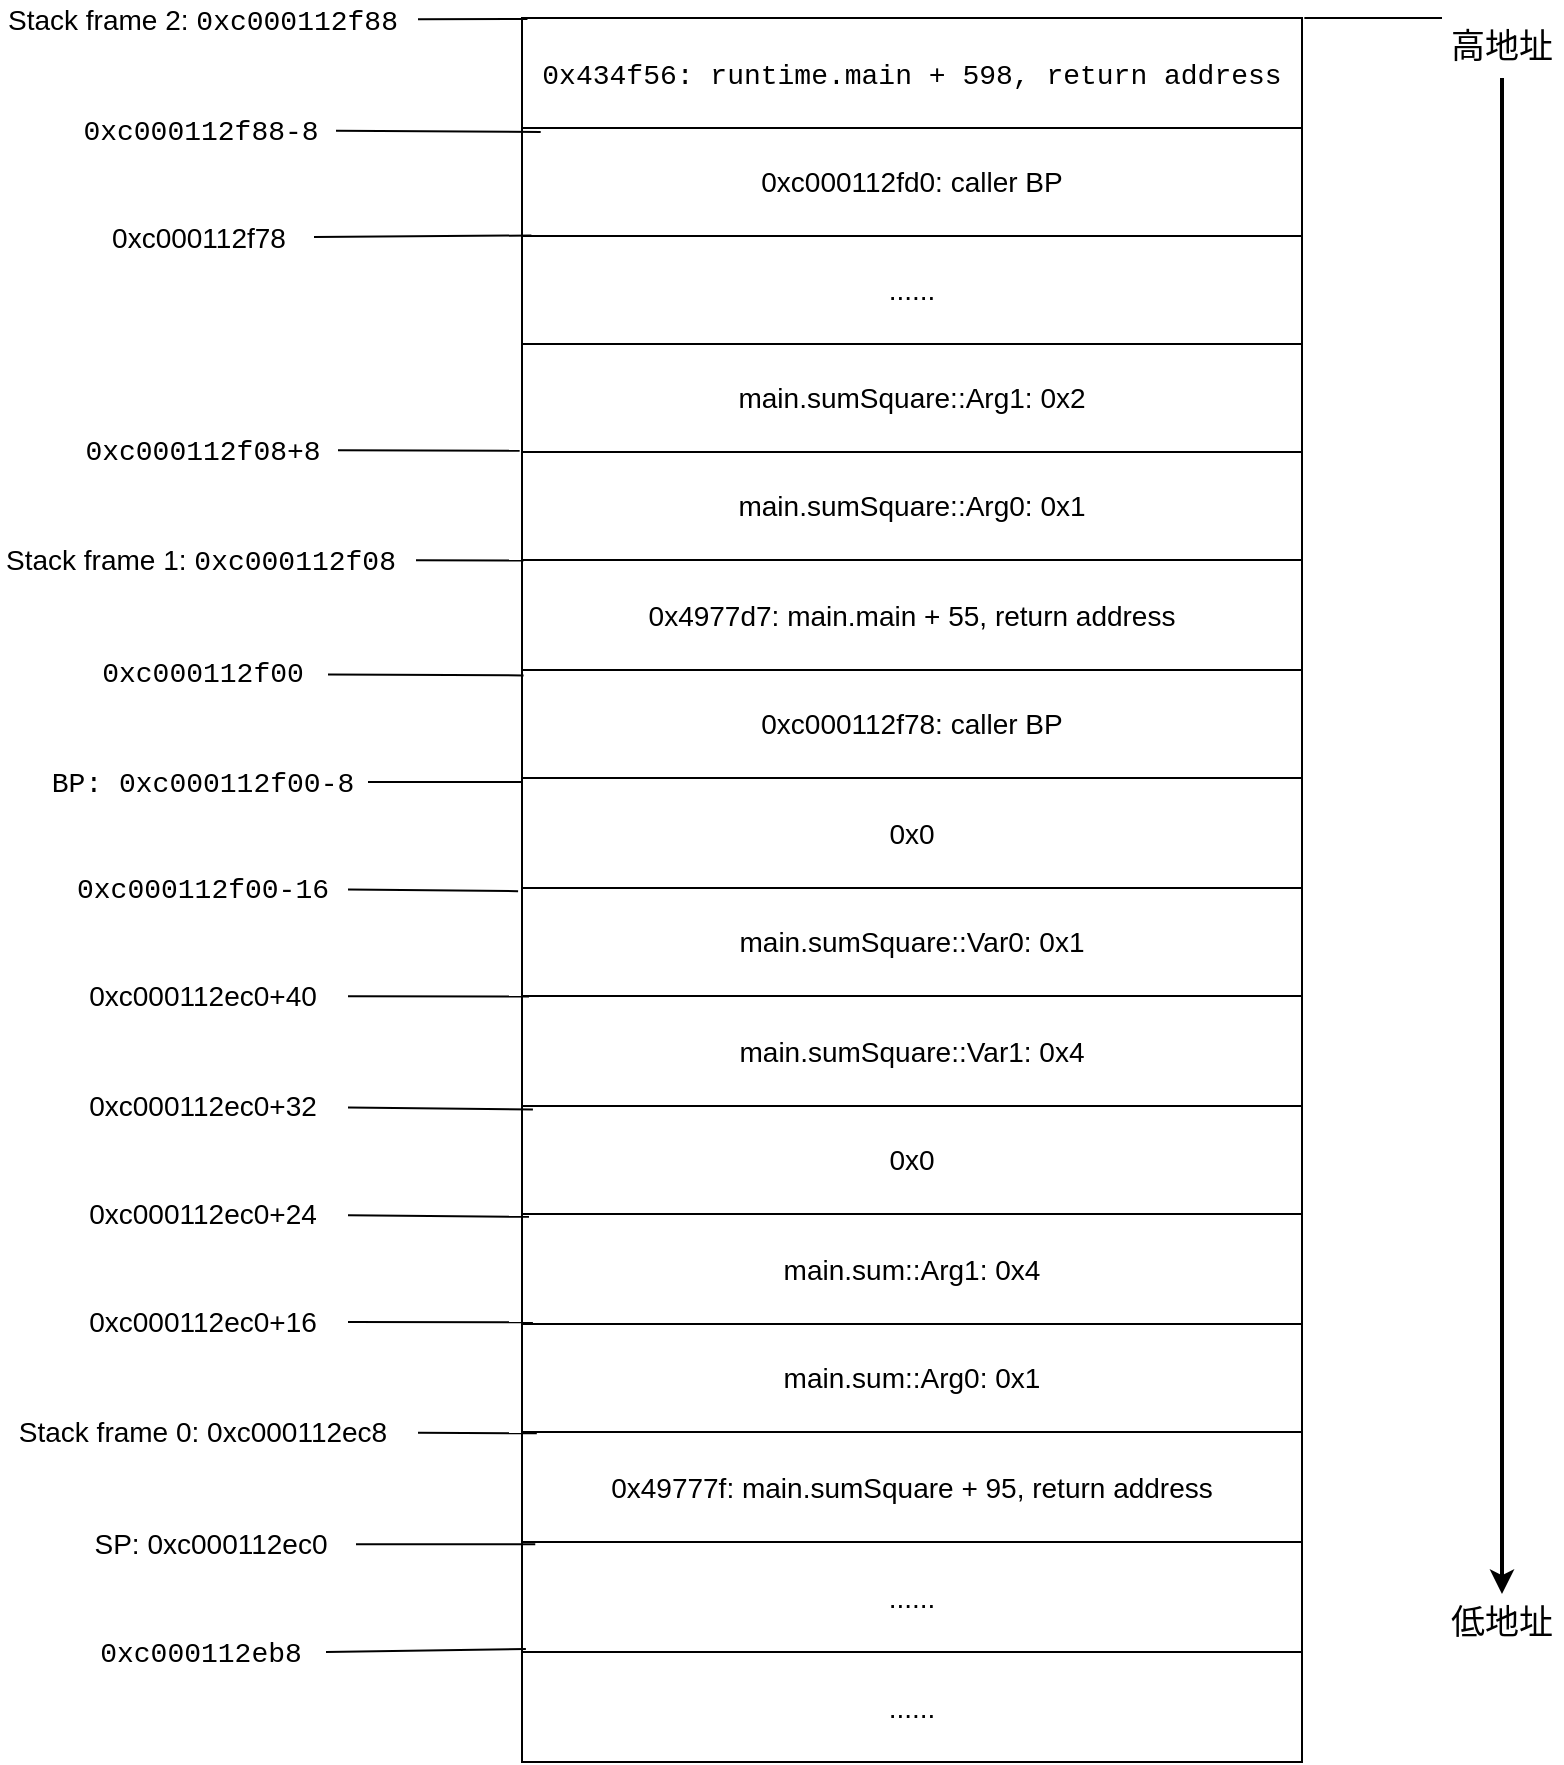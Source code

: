 <mxfile version="16.5.1" type="device"><diagram id="JHYK6MLn9ZpUhNvoOAOf" name="第 1 页"><mxGraphModel dx="1767" dy="904" grid="1" gridSize="10" guides="1" tooltips="1" connect="1" arrows="1" fold="1" page="1" pageScale="1" pageWidth="1500" pageHeight="1500" math="0" shadow="0"><root><mxCell id="0"/><mxCell id="1" parent="0"/><mxCell id="qba0E41zbgf3bUUm4MXE-2" value="" style="endArrow=classic;html=1;rounded=0;exitX=0.5;exitY=1;exitDx=0;exitDy=0;entryX=0.5;entryY=0;entryDx=0;entryDy=0;fontColor=#000000;labelBackgroundColor=none;strokeWidth=2;" parent="1" source="qba0E41zbgf3bUUm4MXE-4" target="qba0E41zbgf3bUUm4MXE-5" edge="1"><mxGeometry width="50" height="50" relative="1" as="geometry"><mxPoint x="885" y="190" as="sourcePoint"/><mxPoint x="885" y="470" as="targetPoint"/></mxGeometry></mxCell><mxCell id="nrxGlQ8tAA_-iaJsMGhn-31" style="edgeStyle=none;rounded=0;sketch=0;orthogonalLoop=1;jettySize=auto;html=1;entryX=1.003;entryY=0;entryDx=0;entryDy=0;entryPerimeter=0;fontSize=14;fontColor=#000000;endArrow=none;endFill=0;sourcePerimeterSpacing=8;targetPerimeterSpacing=8;strokeColor=default;exitX=0;exitY=0;exitDx=0;exitDy=0;labelBackgroundColor=none;" edge="1" parent="1" source="qba0E41zbgf3bUUm4MXE-4" target="nrxGlQ8tAA_-iaJsMGhn-8"><mxGeometry relative="1" as="geometry"/></mxCell><mxCell id="qba0E41zbgf3bUUm4MXE-4" value="高地址" style="text;html=1;strokeColor=none;fillColor=none;align=center;verticalAlign=middle;whiteSpace=wrap;rounded=0;fontSize=17;fontColor=#000000;labelBackgroundColor=none;" parent="1" vertex="1"><mxGeometry x="855" y="120" width="60" height="30" as="geometry"/></mxCell><mxCell id="qba0E41zbgf3bUUm4MXE-5" value="低地址" style="text;html=1;strokeColor=none;fillColor=none;align=center;verticalAlign=middle;whiteSpace=wrap;rounded=0;fontSize=17;fontColor=#000000;labelBackgroundColor=none;" parent="1" vertex="1"><mxGeometry x="855" y="908" width="60" height="30" as="geometry"/></mxCell><mxCell id="nrxGlQ8tAA_-iaJsMGhn-7" value="" style="shape=table;startSize=0;container=1;collapsible=0;childLayout=tableLayout;rounded=1;hachureGap=4;fontSize=14;fontColor=#000000;labelBackgroundColor=none;" vertex="1" parent="1"><mxGeometry x="395" y="120" width="390" height="872" as="geometry"/></mxCell><mxCell id="nrxGlQ8tAA_-iaJsMGhn-8" value="" style="shape=tableRow;horizontal=0;startSize=0;swimlaneHead=0;swimlaneBody=0;top=0;left=0;bottom=0;right=0;collapsible=0;dropTarget=0;fillColor=none;points=[[0,0.5],[1,0.5]];portConstraint=eastwest;rounded=1;hachureGap=4;fontSize=14;fontColor=#000000;labelBackgroundColor=none;" vertex="1" parent="nrxGlQ8tAA_-iaJsMGhn-7"><mxGeometry width="390" height="55" as="geometry"/></mxCell><mxCell id="nrxGlQ8tAA_-iaJsMGhn-9" value="&lt;span style=&quot;font-family: &amp;#34;consolas&amp;#34; , &amp;#34;courier new&amp;#34; , monospace&quot;&gt;0x434f56: runtime.main + 598, return address&lt;/span&gt;" style="shape=partialRectangle;html=1;whiteSpace=wrap;connectable=0;overflow=hidden;fillColor=none;top=0;left=0;bottom=0;right=0;pointerEvents=1;rounded=1;hachureGap=4;fontSize=14;fontColor=#000000;labelBackgroundColor=none;" vertex="1" parent="nrxGlQ8tAA_-iaJsMGhn-8"><mxGeometry width="390" height="55" as="geometry"><mxRectangle width="390" height="55" as="alternateBounds"/></mxGeometry></mxCell><mxCell id="nrxGlQ8tAA_-iaJsMGhn-124" value="" style="shape=tableRow;horizontal=0;startSize=0;swimlaneHead=0;swimlaneBody=0;top=0;left=0;bottom=0;right=0;collapsible=0;dropTarget=0;fillColor=none;points=[[0,0.5],[1,0.5]];portConstraint=eastwest;rounded=1;hachureGap=4;fontSize=14;fontColor=#000000;labelBackgroundColor=none;" vertex="1" parent="nrxGlQ8tAA_-iaJsMGhn-7"><mxGeometry y="55" width="390" height="54" as="geometry"/></mxCell><mxCell id="nrxGlQ8tAA_-iaJsMGhn-125" value="0xc000112fd0: caller BP" style="shape=partialRectangle;html=1;whiteSpace=wrap;connectable=0;overflow=hidden;fillColor=none;top=0;left=0;bottom=0;right=0;pointerEvents=1;rounded=1;hachureGap=4;fontSize=14;fontColor=#000000;labelBackgroundColor=none;" vertex="1" parent="nrxGlQ8tAA_-iaJsMGhn-124"><mxGeometry width="390" height="54" as="geometry"><mxRectangle width="390" height="54" as="alternateBounds"/></mxGeometry></mxCell><mxCell id="nrxGlQ8tAA_-iaJsMGhn-44" value="" style="shape=tableRow;horizontal=0;startSize=0;swimlaneHead=0;swimlaneBody=0;top=0;left=0;bottom=0;right=0;collapsible=0;dropTarget=0;fillColor=none;points=[[0,0.5],[1,0.5]];portConstraint=eastwest;rounded=1;hachureGap=4;fontSize=14;fontColor=#000000;labelBackgroundColor=none;" vertex="1" parent="nrxGlQ8tAA_-iaJsMGhn-7"><mxGeometry y="109" width="390" height="54" as="geometry"/></mxCell><mxCell id="nrxGlQ8tAA_-iaJsMGhn-45" value="......" style="shape=partialRectangle;html=1;whiteSpace=wrap;connectable=0;overflow=hidden;fillColor=none;top=0;left=0;bottom=0;right=0;pointerEvents=1;rounded=1;hachureGap=4;fontSize=14;fontColor=#000000;labelBackgroundColor=none;" vertex="1" parent="nrxGlQ8tAA_-iaJsMGhn-44"><mxGeometry width="390" height="54" as="geometry"><mxRectangle width="390" height="54" as="alternateBounds"/></mxGeometry></mxCell><mxCell id="nrxGlQ8tAA_-iaJsMGhn-41" value="" style="shape=tableRow;horizontal=0;startSize=0;swimlaneHead=0;swimlaneBody=0;top=0;left=0;bottom=0;right=0;collapsible=0;dropTarget=0;fillColor=none;points=[[0,0.5],[1,0.5]];portConstraint=eastwest;rounded=1;hachureGap=4;fontSize=14;fontColor=#000000;labelBackgroundColor=none;" vertex="1" parent="nrxGlQ8tAA_-iaJsMGhn-7"><mxGeometry y="163" width="390" height="54" as="geometry"/></mxCell><mxCell id="nrxGlQ8tAA_-iaJsMGhn-42" value="main.sumSquare::Arg1: 0x2" style="shape=partialRectangle;html=1;whiteSpace=wrap;connectable=0;overflow=hidden;fillColor=none;top=0;left=0;bottom=0;right=0;pointerEvents=1;rounded=1;hachureGap=4;fontSize=14;fontColor=#000000;labelBackgroundColor=none;" vertex="1" parent="nrxGlQ8tAA_-iaJsMGhn-41"><mxGeometry width="390" height="54" as="geometry"><mxRectangle width="390" height="54" as="alternateBounds"/></mxGeometry></mxCell><mxCell id="nrxGlQ8tAA_-iaJsMGhn-10" value="" style="shape=tableRow;horizontal=0;startSize=0;swimlaneHead=0;swimlaneBody=0;top=0;left=0;bottom=0;right=0;collapsible=0;dropTarget=0;fillColor=none;points=[[0,0.5],[1,0.5]];portConstraint=eastwest;rounded=1;hachureGap=4;fontSize=14;fontColor=#000000;labelBackgroundColor=none;" vertex="1" parent="nrxGlQ8tAA_-iaJsMGhn-7"><mxGeometry y="217" width="390" height="54" as="geometry"/></mxCell><mxCell id="nrxGlQ8tAA_-iaJsMGhn-11" value="main.sumSquare::Arg0: 0x1" style="shape=partialRectangle;html=1;whiteSpace=wrap;connectable=0;overflow=hidden;fillColor=none;top=0;left=0;bottom=0;right=0;pointerEvents=1;rounded=1;hachureGap=4;fontSize=14;fontColor=#000000;labelBackgroundColor=none;" vertex="1" parent="nrxGlQ8tAA_-iaJsMGhn-10"><mxGeometry width="390" height="54" as="geometry"><mxRectangle width="390" height="54" as="alternateBounds"/></mxGeometry></mxCell><mxCell id="nrxGlQ8tAA_-iaJsMGhn-12" value="" style="shape=tableRow;horizontal=0;startSize=0;swimlaneHead=0;swimlaneBody=0;top=0;left=0;bottom=0;right=0;collapsible=0;dropTarget=0;fillColor=none;points=[[0,0.5],[1,0.5]];portConstraint=eastwest;rounded=1;hachureGap=4;fontSize=14;fontColor=#000000;labelBackgroundColor=none;" vertex="1" parent="nrxGlQ8tAA_-iaJsMGhn-7"><mxGeometry y="271" width="390" height="55" as="geometry"/></mxCell><mxCell id="nrxGlQ8tAA_-iaJsMGhn-13" value="0x4977d7:&amp;nbsp;main.main + 55, return address" style="shape=partialRectangle;html=1;whiteSpace=wrap;connectable=0;overflow=hidden;fillColor=none;top=0;left=0;bottom=0;right=0;pointerEvents=1;rounded=1;hachureGap=4;fontSize=14;fontColor=#000000;labelBackgroundColor=none;" vertex="1" parent="nrxGlQ8tAA_-iaJsMGhn-12"><mxGeometry width="390" height="55" as="geometry"><mxRectangle width="390" height="55" as="alternateBounds"/></mxGeometry></mxCell><mxCell id="nrxGlQ8tAA_-iaJsMGhn-14" value="" style="shape=tableRow;horizontal=0;startSize=0;swimlaneHead=0;swimlaneBody=0;top=0;left=0;bottom=0;right=0;collapsible=0;dropTarget=0;fillColor=none;points=[[0,0.5],[1,0.5]];portConstraint=eastwest;rounded=1;hachureGap=4;fontSize=14;fontColor=#000000;labelBackgroundColor=none;" vertex="1" parent="nrxGlQ8tAA_-iaJsMGhn-7"><mxGeometry y="326" width="390" height="54" as="geometry"/></mxCell><mxCell id="nrxGlQ8tAA_-iaJsMGhn-15" value="0xc000112f78: caller BP" style="shape=partialRectangle;html=1;whiteSpace=wrap;connectable=0;overflow=hidden;fillColor=none;top=0;left=0;bottom=0;right=0;pointerEvents=1;rounded=1;hachureGap=4;fontSize=14;fontColor=#000000;labelBackgroundColor=none;" vertex="1" parent="nrxGlQ8tAA_-iaJsMGhn-14"><mxGeometry width="390" height="54" as="geometry"><mxRectangle width="390" height="54" as="alternateBounds"/></mxGeometry></mxCell><mxCell id="nrxGlQ8tAA_-iaJsMGhn-16" value="" style="shape=tableRow;horizontal=0;startSize=0;swimlaneHead=0;swimlaneBody=0;top=0;left=0;bottom=0;right=0;collapsible=0;dropTarget=0;fillColor=none;points=[[0,0.5],[1,0.5]];portConstraint=eastwest;rounded=1;hachureGap=4;fontSize=14;fontColor=#000000;labelBackgroundColor=none;" vertex="1" parent="nrxGlQ8tAA_-iaJsMGhn-7"><mxGeometry y="380" width="390" height="55" as="geometry"/></mxCell><mxCell id="nrxGlQ8tAA_-iaJsMGhn-17" value="0x0" style="shape=partialRectangle;html=1;whiteSpace=wrap;connectable=0;overflow=hidden;fillColor=none;top=0;left=0;bottom=0;right=0;pointerEvents=1;rounded=1;hachureGap=4;fontSize=14;fontColor=#000000;labelBackgroundColor=none;" vertex="1" parent="nrxGlQ8tAA_-iaJsMGhn-16"><mxGeometry width="390" height="55" as="geometry"><mxRectangle width="390" height="55" as="alternateBounds"/></mxGeometry></mxCell><mxCell id="nrxGlQ8tAA_-iaJsMGhn-18" value="" style="shape=tableRow;horizontal=0;startSize=0;swimlaneHead=0;swimlaneBody=0;top=0;left=0;bottom=0;right=0;collapsible=0;dropTarget=0;fillColor=none;points=[[0,0.5],[1,0.5]];portConstraint=eastwest;rounded=1;hachureGap=4;fontSize=14;fontColor=#000000;labelBackgroundColor=none;" vertex="1" parent="nrxGlQ8tAA_-iaJsMGhn-7"><mxGeometry y="435" width="390" height="54" as="geometry"/></mxCell><mxCell id="nrxGlQ8tAA_-iaJsMGhn-19" value="main.sumSquare::Var0: 0x1" style="shape=partialRectangle;html=1;whiteSpace=wrap;connectable=0;overflow=hidden;fillColor=none;top=0;left=0;bottom=0;right=0;pointerEvents=1;rounded=1;hachureGap=4;fontSize=14;fontColor=#000000;labelBackgroundColor=none;" vertex="1" parent="nrxGlQ8tAA_-iaJsMGhn-18"><mxGeometry width="390" height="54" as="geometry"><mxRectangle width="390" height="54" as="alternateBounds"/></mxGeometry></mxCell><mxCell id="nrxGlQ8tAA_-iaJsMGhn-20" value="" style="shape=tableRow;horizontal=0;startSize=0;swimlaneHead=0;swimlaneBody=0;top=0;left=0;bottom=0;right=0;collapsible=0;dropTarget=0;fillColor=none;points=[[0,0.5],[1,0.5]];portConstraint=eastwest;rounded=1;hachureGap=4;fontSize=14;fontColor=#000000;labelBackgroundColor=none;" vertex="1" parent="nrxGlQ8tAA_-iaJsMGhn-7"><mxGeometry y="489" width="390" height="55" as="geometry"/></mxCell><mxCell id="nrxGlQ8tAA_-iaJsMGhn-21" value="main.sumSquare::Var1: 0x4" style="shape=partialRectangle;html=1;whiteSpace=wrap;connectable=0;overflow=hidden;fillColor=none;top=0;left=0;bottom=0;right=0;pointerEvents=1;rounded=1;hachureGap=4;fontSize=14;fontColor=#000000;labelBackgroundColor=none;" vertex="1" parent="nrxGlQ8tAA_-iaJsMGhn-20"><mxGeometry width="390" height="55" as="geometry"><mxRectangle width="390" height="55" as="alternateBounds"/></mxGeometry></mxCell><mxCell id="nrxGlQ8tAA_-iaJsMGhn-22" value="" style="shape=tableRow;horizontal=0;startSize=0;swimlaneHead=0;swimlaneBody=0;top=0;left=0;bottom=0;right=0;collapsible=0;dropTarget=0;fillColor=none;points=[[0,0.5],[1,0.5]];portConstraint=eastwest;rounded=1;hachureGap=4;fontSize=14;fontColor=#000000;labelBackgroundColor=none;" vertex="1" parent="nrxGlQ8tAA_-iaJsMGhn-7"><mxGeometry y="544" width="390" height="54" as="geometry"/></mxCell><mxCell id="nrxGlQ8tAA_-iaJsMGhn-23" value="0x0" style="shape=partialRectangle;html=1;whiteSpace=wrap;connectable=0;overflow=hidden;fillColor=none;top=0;left=0;bottom=0;right=0;pointerEvents=1;rounded=1;hachureGap=4;fontSize=14;fontColor=#000000;labelBackgroundColor=none;" vertex="1" parent="nrxGlQ8tAA_-iaJsMGhn-22"><mxGeometry width="390" height="54" as="geometry"><mxRectangle width="390" height="54" as="alternateBounds"/></mxGeometry></mxCell><mxCell id="nrxGlQ8tAA_-iaJsMGhn-24" value="" style="shape=tableRow;horizontal=0;startSize=0;swimlaneHead=0;swimlaneBody=0;top=0;left=0;bottom=0;right=0;collapsible=0;dropTarget=0;fillColor=none;points=[[0,0.5],[1,0.5]];portConstraint=eastwest;rounded=1;hachureGap=4;fontSize=14;fontColor=#000000;labelBackgroundColor=none;" vertex="1" parent="nrxGlQ8tAA_-iaJsMGhn-7"><mxGeometry y="598" width="390" height="55" as="geometry"/></mxCell><mxCell id="nrxGlQ8tAA_-iaJsMGhn-25" value="main.sum::Arg1: 0x4" style="shape=partialRectangle;html=1;whiteSpace=wrap;connectable=0;overflow=hidden;fillColor=none;top=0;left=0;bottom=0;right=0;pointerEvents=1;rounded=1;hachureGap=4;fontSize=14;fontColor=#000000;labelBackgroundColor=none;" vertex="1" parent="nrxGlQ8tAA_-iaJsMGhn-24"><mxGeometry width="390" height="55" as="geometry"><mxRectangle width="390" height="55" as="alternateBounds"/></mxGeometry></mxCell><mxCell id="nrxGlQ8tAA_-iaJsMGhn-26" value="" style="shape=tableRow;horizontal=0;startSize=0;swimlaneHead=0;swimlaneBody=0;top=0;left=0;bottom=0;right=0;collapsible=0;dropTarget=0;fillColor=none;points=[[0,0.5],[1,0.5]];portConstraint=eastwest;rounded=1;hachureGap=4;fontSize=14;fontColor=#000000;labelBackgroundColor=none;" vertex="1" parent="nrxGlQ8tAA_-iaJsMGhn-7"><mxGeometry y="653" width="390" height="54" as="geometry"/></mxCell><mxCell id="nrxGlQ8tAA_-iaJsMGhn-27" value="main.sum::Arg0: 0x1" style="shape=partialRectangle;html=1;whiteSpace=wrap;connectable=0;overflow=hidden;fillColor=none;top=0;left=0;bottom=0;right=0;pointerEvents=1;rounded=1;hachureGap=4;fontSize=14;fontColor=#000000;labelBackgroundColor=none;" vertex="1" parent="nrxGlQ8tAA_-iaJsMGhn-26"><mxGeometry width="390" height="54" as="geometry"><mxRectangle width="390" height="54" as="alternateBounds"/></mxGeometry></mxCell><mxCell id="nrxGlQ8tAA_-iaJsMGhn-28" value="" style="shape=tableRow;horizontal=0;startSize=0;swimlaneHead=0;swimlaneBody=0;top=0;left=0;bottom=0;right=0;collapsible=0;dropTarget=0;fillColor=none;points=[[0,0.5],[1,0.5]];portConstraint=eastwest;rounded=1;hachureGap=4;fontSize=14;fontColor=#000000;labelBackgroundColor=none;" vertex="1" parent="nrxGlQ8tAA_-iaJsMGhn-7"><mxGeometry y="707" width="390" height="55" as="geometry"/></mxCell><mxCell id="nrxGlQ8tAA_-iaJsMGhn-29" value="0x49777f:&amp;nbsp;main.sumSquare + 95, return address" style="shape=partialRectangle;html=1;whiteSpace=wrap;connectable=0;overflow=hidden;fillColor=none;top=0;left=0;bottom=0;right=0;pointerEvents=1;rounded=1;hachureGap=4;fontSize=14;fontColor=#000000;labelBackgroundColor=none;" vertex="1" parent="nrxGlQ8tAA_-iaJsMGhn-28"><mxGeometry width="390" height="55" as="geometry"><mxRectangle width="390" height="55" as="alternateBounds"/></mxGeometry></mxCell><mxCell id="nrxGlQ8tAA_-iaJsMGhn-97" value="" style="shape=tableRow;horizontal=0;startSize=0;swimlaneHead=0;swimlaneBody=0;top=0;left=0;bottom=0;right=0;collapsible=0;dropTarget=0;fillColor=none;points=[[0,0.5],[1,0.5]];portConstraint=eastwest;rounded=1;hachureGap=4;fontSize=14;fontColor=#000000;labelBackgroundColor=none;" vertex="1" parent="nrxGlQ8tAA_-iaJsMGhn-7"><mxGeometry y="762" width="390" height="55" as="geometry"/></mxCell><mxCell id="nrxGlQ8tAA_-iaJsMGhn-98" value="......" style="shape=partialRectangle;html=1;whiteSpace=wrap;connectable=0;overflow=hidden;fillColor=none;top=0;left=0;bottom=0;right=0;pointerEvents=1;rounded=1;hachureGap=4;fontSize=14;fontColor=#000000;labelBackgroundColor=none;" vertex="1" parent="nrxGlQ8tAA_-iaJsMGhn-97"><mxGeometry width="390" height="55" as="geometry"><mxRectangle width="390" height="55" as="alternateBounds"/></mxGeometry></mxCell><mxCell id="nrxGlQ8tAA_-iaJsMGhn-115" value="" style="shape=tableRow;horizontal=0;startSize=0;swimlaneHead=0;swimlaneBody=0;top=0;left=0;bottom=0;right=0;collapsible=0;dropTarget=0;fillColor=none;points=[[0,0.5],[1,0.5]];portConstraint=eastwest;rounded=1;hachureGap=4;fontSize=14;fontColor=#000000;labelBackgroundColor=none;" vertex="1" parent="nrxGlQ8tAA_-iaJsMGhn-7"><mxGeometry y="817" width="390" height="55" as="geometry"/></mxCell><mxCell id="nrxGlQ8tAA_-iaJsMGhn-116" value="......&lt;br&gt;" style="shape=partialRectangle;html=1;whiteSpace=wrap;connectable=0;overflow=hidden;fillColor=none;top=0;left=0;bottom=0;right=0;pointerEvents=1;rounded=1;hachureGap=4;fontSize=14;fontColor=#000000;labelBackgroundColor=none;" vertex="1" parent="nrxGlQ8tAA_-iaJsMGhn-115"><mxGeometry width="390" height="55" as="geometry"><mxRectangle width="390" height="55" as="alternateBounds"/></mxGeometry></mxCell><mxCell id="nrxGlQ8tAA_-iaJsMGhn-36" style="edgeStyle=none;rounded=0;sketch=0;orthogonalLoop=1;jettySize=auto;html=1;fontSize=14;fontColor=#000000;endArrow=none;endFill=0;sourcePerimeterSpacing=8;targetPerimeterSpacing=8;strokeColor=default;entryX=0.007;entryY=0.009;entryDx=0;entryDy=0;entryPerimeter=0;labelBackgroundColor=none;" edge="1" parent="1" source="nrxGlQ8tAA_-iaJsMGhn-35" target="nrxGlQ8tAA_-iaJsMGhn-8"><mxGeometry relative="1" as="geometry"><mxPoint x="395" y="120" as="targetPoint"/></mxGeometry></mxCell><mxCell id="nrxGlQ8tAA_-iaJsMGhn-35" value="Stack frame 2:&amp;nbsp;&lt;span style=&quot;font-family: &amp;#34;consolas&amp;#34; , &amp;#34;courier new&amp;#34; , monospace&quot;&gt;0xc000112f88&lt;/span&gt;" style="text;html=1;align=center;verticalAlign=middle;resizable=0;points=[];autosize=1;strokeColor=none;fillColor=none;rounded=1;hachureGap=4;fontSize=14;fontColor=#000000;labelBackgroundColor=none;" vertex="1" parent="1"><mxGeometry x="135" y="111" width="200" height="20" as="geometry"/></mxCell><mxCell id="nrxGlQ8tAA_-iaJsMGhn-38" style="edgeStyle=none;rounded=0;sketch=0;orthogonalLoop=1;jettySize=auto;html=1;entryX=0.002;entryY=0.005;entryDx=0;entryDy=0;entryPerimeter=0;fontSize=14;fontColor=#000000;endArrow=none;endFill=0;sourcePerimeterSpacing=8;targetPerimeterSpacing=8;strokeColor=default;labelBackgroundColor=none;" edge="1" parent="1" source="nrxGlQ8tAA_-iaJsMGhn-37" target="nrxGlQ8tAA_-iaJsMGhn-12"><mxGeometry relative="1" as="geometry"/></mxCell><mxCell id="nrxGlQ8tAA_-iaJsMGhn-37" value="Stack frame 1:&amp;nbsp;&lt;span style=&quot;font-family: &amp;#34;consolas&amp;#34; , &amp;#34;courier new&amp;#34; , monospace&quot;&gt;0xc000112f08&lt;/span&gt;" style="text;html=1;align=center;verticalAlign=middle;resizable=0;points=[];autosize=1;strokeColor=none;fillColor=none;rounded=1;hachureGap=4;fontSize=14;fontColor=#000000;labelBackgroundColor=none;" vertex="1" parent="1"><mxGeometry x="134" y="381" width="200" height="20" as="geometry"/></mxCell><mxCell id="nrxGlQ8tAA_-iaJsMGhn-40" style="edgeStyle=none;rounded=0;sketch=0;orthogonalLoop=1;jettySize=auto;html=1;fontSize=14;fontColor=#000000;endArrow=none;endFill=0;sourcePerimeterSpacing=8;targetPerimeterSpacing=8;strokeColor=default;entryX=0.002;entryY=0.05;entryDx=0;entryDy=0;entryPerimeter=0;labelBackgroundColor=none;" edge="1" parent="1" source="nrxGlQ8tAA_-iaJsMGhn-39" target="nrxGlQ8tAA_-iaJsMGhn-14"><mxGeometry relative="1" as="geometry"><mxPoint x="298" y="240.811" as="sourcePoint"/><mxPoint x="395" y="290" as="targetPoint"/></mxGeometry></mxCell><mxCell id="nrxGlQ8tAA_-iaJsMGhn-39" value="&lt;div style=&quot;font-family: consolas, &amp;quot;courier new&amp;quot;, monospace; line-height: 19px;&quot;&gt;0xc000112f00&lt;br&gt;&lt;/div&gt;" style="text;html=1;align=center;verticalAlign=middle;resizable=0;points=[];autosize=1;strokeColor=none;fillColor=none;rounded=1;hachureGap=4;fontSize=14;fontColor=#000000;labelBackgroundColor=none;" vertex="1" parent="1"><mxGeometry x="180" y="438" width="110" height="20" as="geometry"/></mxCell><mxCell id="nrxGlQ8tAA_-iaJsMGhn-48" style="edgeStyle=none;rounded=0;sketch=0;orthogonalLoop=1;jettySize=auto;html=1;entryX=-0.003;entryY=-0.012;entryDx=0;entryDy=0;entryPerimeter=0;fontSize=14;fontColor=#000000;endArrow=none;endFill=0;sourcePerimeterSpacing=8;targetPerimeterSpacing=8;strokeColor=default;labelBackgroundColor=none;" edge="1" parent="1" source="nrxGlQ8tAA_-iaJsMGhn-46" target="nrxGlQ8tAA_-iaJsMGhn-10"><mxGeometry relative="1" as="geometry"/></mxCell><mxCell id="nrxGlQ8tAA_-iaJsMGhn-46" value="&lt;span style=&quot;font-family: consolas, &amp;quot;courier new&amp;quot;, monospace;&quot;&gt;0xc000112f08+8&lt;/span&gt;" style="text;html=1;align=center;verticalAlign=middle;resizable=0;points=[];autosize=1;strokeColor=none;fillColor=none;rounded=1;hachureGap=4;fontSize=14;fontColor=#000000;labelBackgroundColor=none;" vertex="1" parent="1"><mxGeometry x="175" y="326" width="120" height="20" as="geometry"/></mxCell><mxCell id="nrxGlQ8tAA_-iaJsMGhn-52" style="edgeStyle=none;rounded=0;sketch=0;orthogonalLoop=1;jettySize=auto;html=1;fontSize=14;fontColor=#000000;endArrow=none;endFill=0;sourcePerimeterSpacing=8;targetPerimeterSpacing=8;strokeColor=default;entryX=0.024;entryY=0.036;entryDx=0;entryDy=0;entryPerimeter=0;labelBackgroundColor=none;" edge="1" parent="1" source="nrxGlQ8tAA_-iaJsMGhn-51" target="nrxGlQ8tAA_-iaJsMGhn-124"><mxGeometry relative="1" as="geometry"><mxPoint x="400" y="180" as="targetPoint"/></mxGeometry></mxCell><mxCell id="nrxGlQ8tAA_-iaJsMGhn-51" value="&lt;span style=&quot;font-family: consolas, &amp;quot;courier new&amp;quot;, monospace;&quot;&gt;0xc000112f88-8&lt;/span&gt;" style="text;html=1;align=center;verticalAlign=middle;resizable=0;points=[];autosize=1;strokeColor=none;fillColor=none;rounded=1;hachureGap=4;fontSize=14;fontColor=#000000;labelBackgroundColor=none;" vertex="1" parent="1"><mxGeometry x="174" y="166" width="120" height="20" as="geometry"/></mxCell><mxCell id="nrxGlQ8tAA_-iaJsMGhn-54" style="edgeStyle=none;rounded=0;sketch=0;orthogonalLoop=1;jettySize=auto;html=1;entryX=0;entryY=0.036;entryDx=0;entryDy=0;entryPerimeter=0;fontSize=14;fontColor=#000000;endArrow=none;endFill=0;sourcePerimeterSpacing=8;targetPerimeterSpacing=8;strokeColor=default;labelBackgroundColor=none;" edge="1" parent="1" source="nrxGlQ8tAA_-iaJsMGhn-53" target="nrxGlQ8tAA_-iaJsMGhn-16"><mxGeometry relative="1" as="geometry"/></mxCell><mxCell id="nrxGlQ8tAA_-iaJsMGhn-53" value="&lt;span style=&quot;font-family: consolas, &amp;quot;courier new&amp;quot;, monospace;&quot;&gt;BP: 0xc000112f00-8&lt;/span&gt;" style="text;html=1;align=center;verticalAlign=middle;resizable=0;points=[];autosize=1;strokeColor=none;fillColor=none;rounded=1;hachureGap=4;fontSize=14;fontColor=#000000;labelBackgroundColor=none;" vertex="1" parent="1"><mxGeometry x="160" y="492" width="150" height="20" as="geometry"/></mxCell><mxCell id="nrxGlQ8tAA_-iaJsMGhn-56" style="edgeStyle=none;rounded=0;sketch=0;orthogonalLoop=1;jettySize=auto;html=1;entryX=-0.005;entryY=0.029;entryDx=0;entryDy=0;entryPerimeter=0;fontSize=14;fontColor=#000000;endArrow=none;endFill=0;sourcePerimeterSpacing=8;targetPerimeterSpacing=8;strokeColor=default;labelBackgroundColor=none;" edge="1" parent="1" source="nrxGlQ8tAA_-iaJsMGhn-55" target="nrxGlQ8tAA_-iaJsMGhn-18"><mxGeometry relative="1" as="geometry"/></mxCell><mxCell id="nrxGlQ8tAA_-iaJsMGhn-55" value="&lt;span style=&quot;font-family: consolas, &amp;quot;courier new&amp;quot;, monospace;&quot;&gt;0xc000112f00-16&lt;/span&gt;" style="text;html=1;align=center;verticalAlign=middle;resizable=0;points=[];autosize=1;strokeColor=none;fillColor=none;rounded=1;hachureGap=4;fontSize=14;fontColor=#000000;labelBackgroundColor=none;" vertex="1" parent="1"><mxGeometry x="170" y="545" width="130" height="20" as="geometry"/></mxCell><mxCell id="nrxGlQ8tAA_-iaJsMGhn-58" style="edgeStyle=none;rounded=0;sketch=0;orthogonalLoop=1;jettySize=auto;html=1;entryX=0.009;entryY=0.005;entryDx=0;entryDy=0;entryPerimeter=0;fontSize=14;fontColor=#000000;endArrow=none;endFill=0;sourcePerimeterSpacing=8;targetPerimeterSpacing=8;strokeColor=default;labelBackgroundColor=none;" edge="1" parent="1" source="nrxGlQ8tAA_-iaJsMGhn-57" target="nrxGlQ8tAA_-iaJsMGhn-20"><mxGeometry relative="1" as="geometry"/></mxCell><mxCell id="nrxGlQ8tAA_-iaJsMGhn-57" value="0xc000112ec0+40" style="text;html=1;align=center;verticalAlign=middle;resizable=0;points=[];autosize=1;strokeColor=none;fillColor=none;rounded=1;hachureGap=4;fontSize=14;fontColor=#000000;labelBackgroundColor=none;" vertex="1" parent="1"><mxGeometry x="170" y="599" width="130" height="20" as="geometry"/></mxCell><mxCell id="nrxGlQ8tAA_-iaJsMGhn-60" style="edgeStyle=none;rounded=0;sketch=0;orthogonalLoop=1;jettySize=auto;html=1;entryX=0.014;entryY=0.033;entryDx=0;entryDy=0;entryPerimeter=0;fontSize=14;fontColor=#000000;endArrow=none;endFill=0;sourcePerimeterSpacing=8;targetPerimeterSpacing=8;strokeColor=default;labelBackgroundColor=none;" edge="1" parent="1" source="nrxGlQ8tAA_-iaJsMGhn-59" target="nrxGlQ8tAA_-iaJsMGhn-22"><mxGeometry relative="1" as="geometry"/></mxCell><mxCell id="nrxGlQ8tAA_-iaJsMGhn-59" value="0xc000112ec0+32" style="text;html=1;align=center;verticalAlign=middle;resizable=0;points=[];autosize=1;strokeColor=none;fillColor=none;rounded=1;hachureGap=4;fontSize=14;fontColor=#000000;labelBackgroundColor=none;" vertex="1" parent="1"><mxGeometry x="170" y="654" width="130" height="20" as="geometry"/></mxCell><mxCell id="nrxGlQ8tAA_-iaJsMGhn-62" style="edgeStyle=none;rounded=0;sketch=0;orthogonalLoop=1;jettySize=auto;html=1;entryX=0.009;entryY=0.026;entryDx=0;entryDy=0;entryPerimeter=0;fontSize=14;fontColor=#000000;endArrow=none;endFill=0;sourcePerimeterSpacing=8;targetPerimeterSpacing=8;strokeColor=default;labelBackgroundColor=none;" edge="1" parent="1" source="nrxGlQ8tAA_-iaJsMGhn-61" target="nrxGlQ8tAA_-iaJsMGhn-24"><mxGeometry relative="1" as="geometry"/></mxCell><mxCell id="nrxGlQ8tAA_-iaJsMGhn-61" value="0xc000112ec0+24" style="text;html=1;align=center;verticalAlign=middle;resizable=0;points=[];autosize=1;strokeColor=none;fillColor=none;rounded=1;hachureGap=4;fontSize=14;fontColor=#000000;labelBackgroundColor=none;" vertex="1" parent="1"><mxGeometry x="170" y="708" width="130" height="20" as="geometry"/></mxCell><mxCell id="nrxGlQ8tAA_-iaJsMGhn-64" style="edgeStyle=none;rounded=0;sketch=0;orthogonalLoop=1;jettySize=auto;html=1;entryX=0.014;entryY=-0.016;entryDx=0;entryDy=0;entryPerimeter=0;fontSize=14;fontColor=#000000;endArrow=none;endFill=0;sourcePerimeterSpacing=8;targetPerimeterSpacing=8;strokeColor=default;labelBackgroundColor=none;" edge="1" parent="1" source="nrxGlQ8tAA_-iaJsMGhn-63" target="nrxGlQ8tAA_-iaJsMGhn-26"><mxGeometry relative="1" as="geometry"/></mxCell><mxCell id="nrxGlQ8tAA_-iaJsMGhn-63" value="0xc000112ec0+16" style="text;html=1;align=center;verticalAlign=middle;resizable=0;points=[];autosize=1;strokeColor=none;fillColor=none;rounded=1;hachureGap=4;fontSize=14;fontColor=#000000;labelBackgroundColor=none;" vertex="1" parent="1"><mxGeometry x="170" y="762" width="130" height="20" as="geometry"/></mxCell><mxCell id="nrxGlQ8tAA_-iaJsMGhn-66" style="edgeStyle=none;rounded=0;sketch=0;orthogonalLoop=1;jettySize=auto;html=1;entryX=0.019;entryY=0.012;entryDx=0;entryDy=0;entryPerimeter=0;fontSize=14;fontColor=#000000;endArrow=none;endFill=0;sourcePerimeterSpacing=8;targetPerimeterSpacing=8;strokeColor=default;labelBackgroundColor=none;" edge="1" parent="1" source="nrxGlQ8tAA_-iaJsMGhn-65" target="nrxGlQ8tAA_-iaJsMGhn-28"><mxGeometry relative="1" as="geometry"/></mxCell><mxCell id="nrxGlQ8tAA_-iaJsMGhn-65" value="Stack frame 0: 0xc000112ec8" style="text;html=1;align=center;verticalAlign=middle;resizable=0;points=[];autosize=1;strokeColor=none;fillColor=none;rounded=1;hachureGap=4;fontSize=14;fontColor=#000000;labelBackgroundColor=none;" vertex="1" parent="1"><mxGeometry x="135" y="817" width="200" height="20" as="geometry"/></mxCell><mxCell id="nrxGlQ8tAA_-iaJsMGhn-117" style="edgeStyle=none;rounded=0;sketch=0;orthogonalLoop=1;jettySize=auto;html=1;entryX=0.017;entryY=0.021;entryDx=0;entryDy=0;entryPerimeter=0;fontSize=14;fontColor=#000000;endArrow=none;endFill=0;sourcePerimeterSpacing=8;targetPerimeterSpacing=8;strokeColor=default;labelBackgroundColor=none;" edge="1" parent="1" source="nrxGlQ8tAA_-iaJsMGhn-67" target="nrxGlQ8tAA_-iaJsMGhn-97"><mxGeometry relative="1" as="geometry"/></mxCell><mxCell id="nrxGlQ8tAA_-iaJsMGhn-67" value="SP: 0xc000112ec0" style="text;html=1;align=center;verticalAlign=middle;resizable=0;points=[];autosize=1;strokeColor=none;fillColor=none;rounded=1;hachureGap=4;fontSize=14;fontColor=#000000;labelBackgroundColor=none;" vertex="1" parent="1"><mxGeometry x="174" y="873" width="130" height="20" as="geometry"/></mxCell><mxCell id="nrxGlQ8tAA_-iaJsMGhn-119" style="edgeStyle=none;rounded=0;sketch=0;orthogonalLoop=1;jettySize=auto;html=1;entryX=0.005;entryY=-0.027;entryDx=0;entryDy=0;entryPerimeter=0;fontSize=14;fontColor=#000000;endArrow=none;endFill=0;sourcePerimeterSpacing=8;targetPerimeterSpacing=8;strokeColor=default;labelBackgroundColor=none;" edge="1" parent="1" source="nrxGlQ8tAA_-iaJsMGhn-118" target="nrxGlQ8tAA_-iaJsMGhn-115"><mxGeometry relative="1" as="geometry"><mxPoint x="404.36" y="885.64" as="targetPoint"/></mxGeometry></mxCell><mxCell id="nrxGlQ8tAA_-iaJsMGhn-118" value="&lt;div style=&quot;font-family: consolas, &amp;quot;courier new&amp;quot;, monospace; line-height: 19px;&quot;&gt;0xc000112eb8&lt;/div&gt;" style="text;html=1;align=center;verticalAlign=middle;resizable=0;points=[];autosize=1;strokeColor=none;fillColor=none;rounded=1;hachureGap=4;fontSize=14;fontColor=#000000;labelBackgroundColor=none;" vertex="1" parent="1"><mxGeometry x="179" y="928" width="110" height="20" as="geometry"/></mxCell><mxCell id="nrxGlQ8tAA_-iaJsMGhn-127" style="edgeStyle=none;rounded=0;sketch=0;orthogonalLoop=1;jettySize=auto;html=1;entryX=0.012;entryY=-0.005;entryDx=0;entryDy=0;entryPerimeter=0;fontSize=14;fontColor=#000000;endArrow=none;endFill=0;sourcePerimeterSpacing=8;targetPerimeterSpacing=8;strokeColor=default;labelBackgroundColor=none;" edge="1" parent="1" source="nrxGlQ8tAA_-iaJsMGhn-126" target="nrxGlQ8tAA_-iaJsMGhn-44"><mxGeometry relative="1" as="geometry"/></mxCell><mxCell id="nrxGlQ8tAA_-iaJsMGhn-126" value="0xc000112f78" style="text;html=1;align=center;verticalAlign=middle;resizable=0;points=[];autosize=1;strokeColor=none;fillColor=none;rounded=1;hachureGap=4;fontSize=14;fontColor=#000000;labelBackgroundColor=none;" vertex="1" parent="1"><mxGeometry x="183" y="220" width="100" height="20" as="geometry"/></mxCell></root></mxGraphModel></diagram></mxfile>